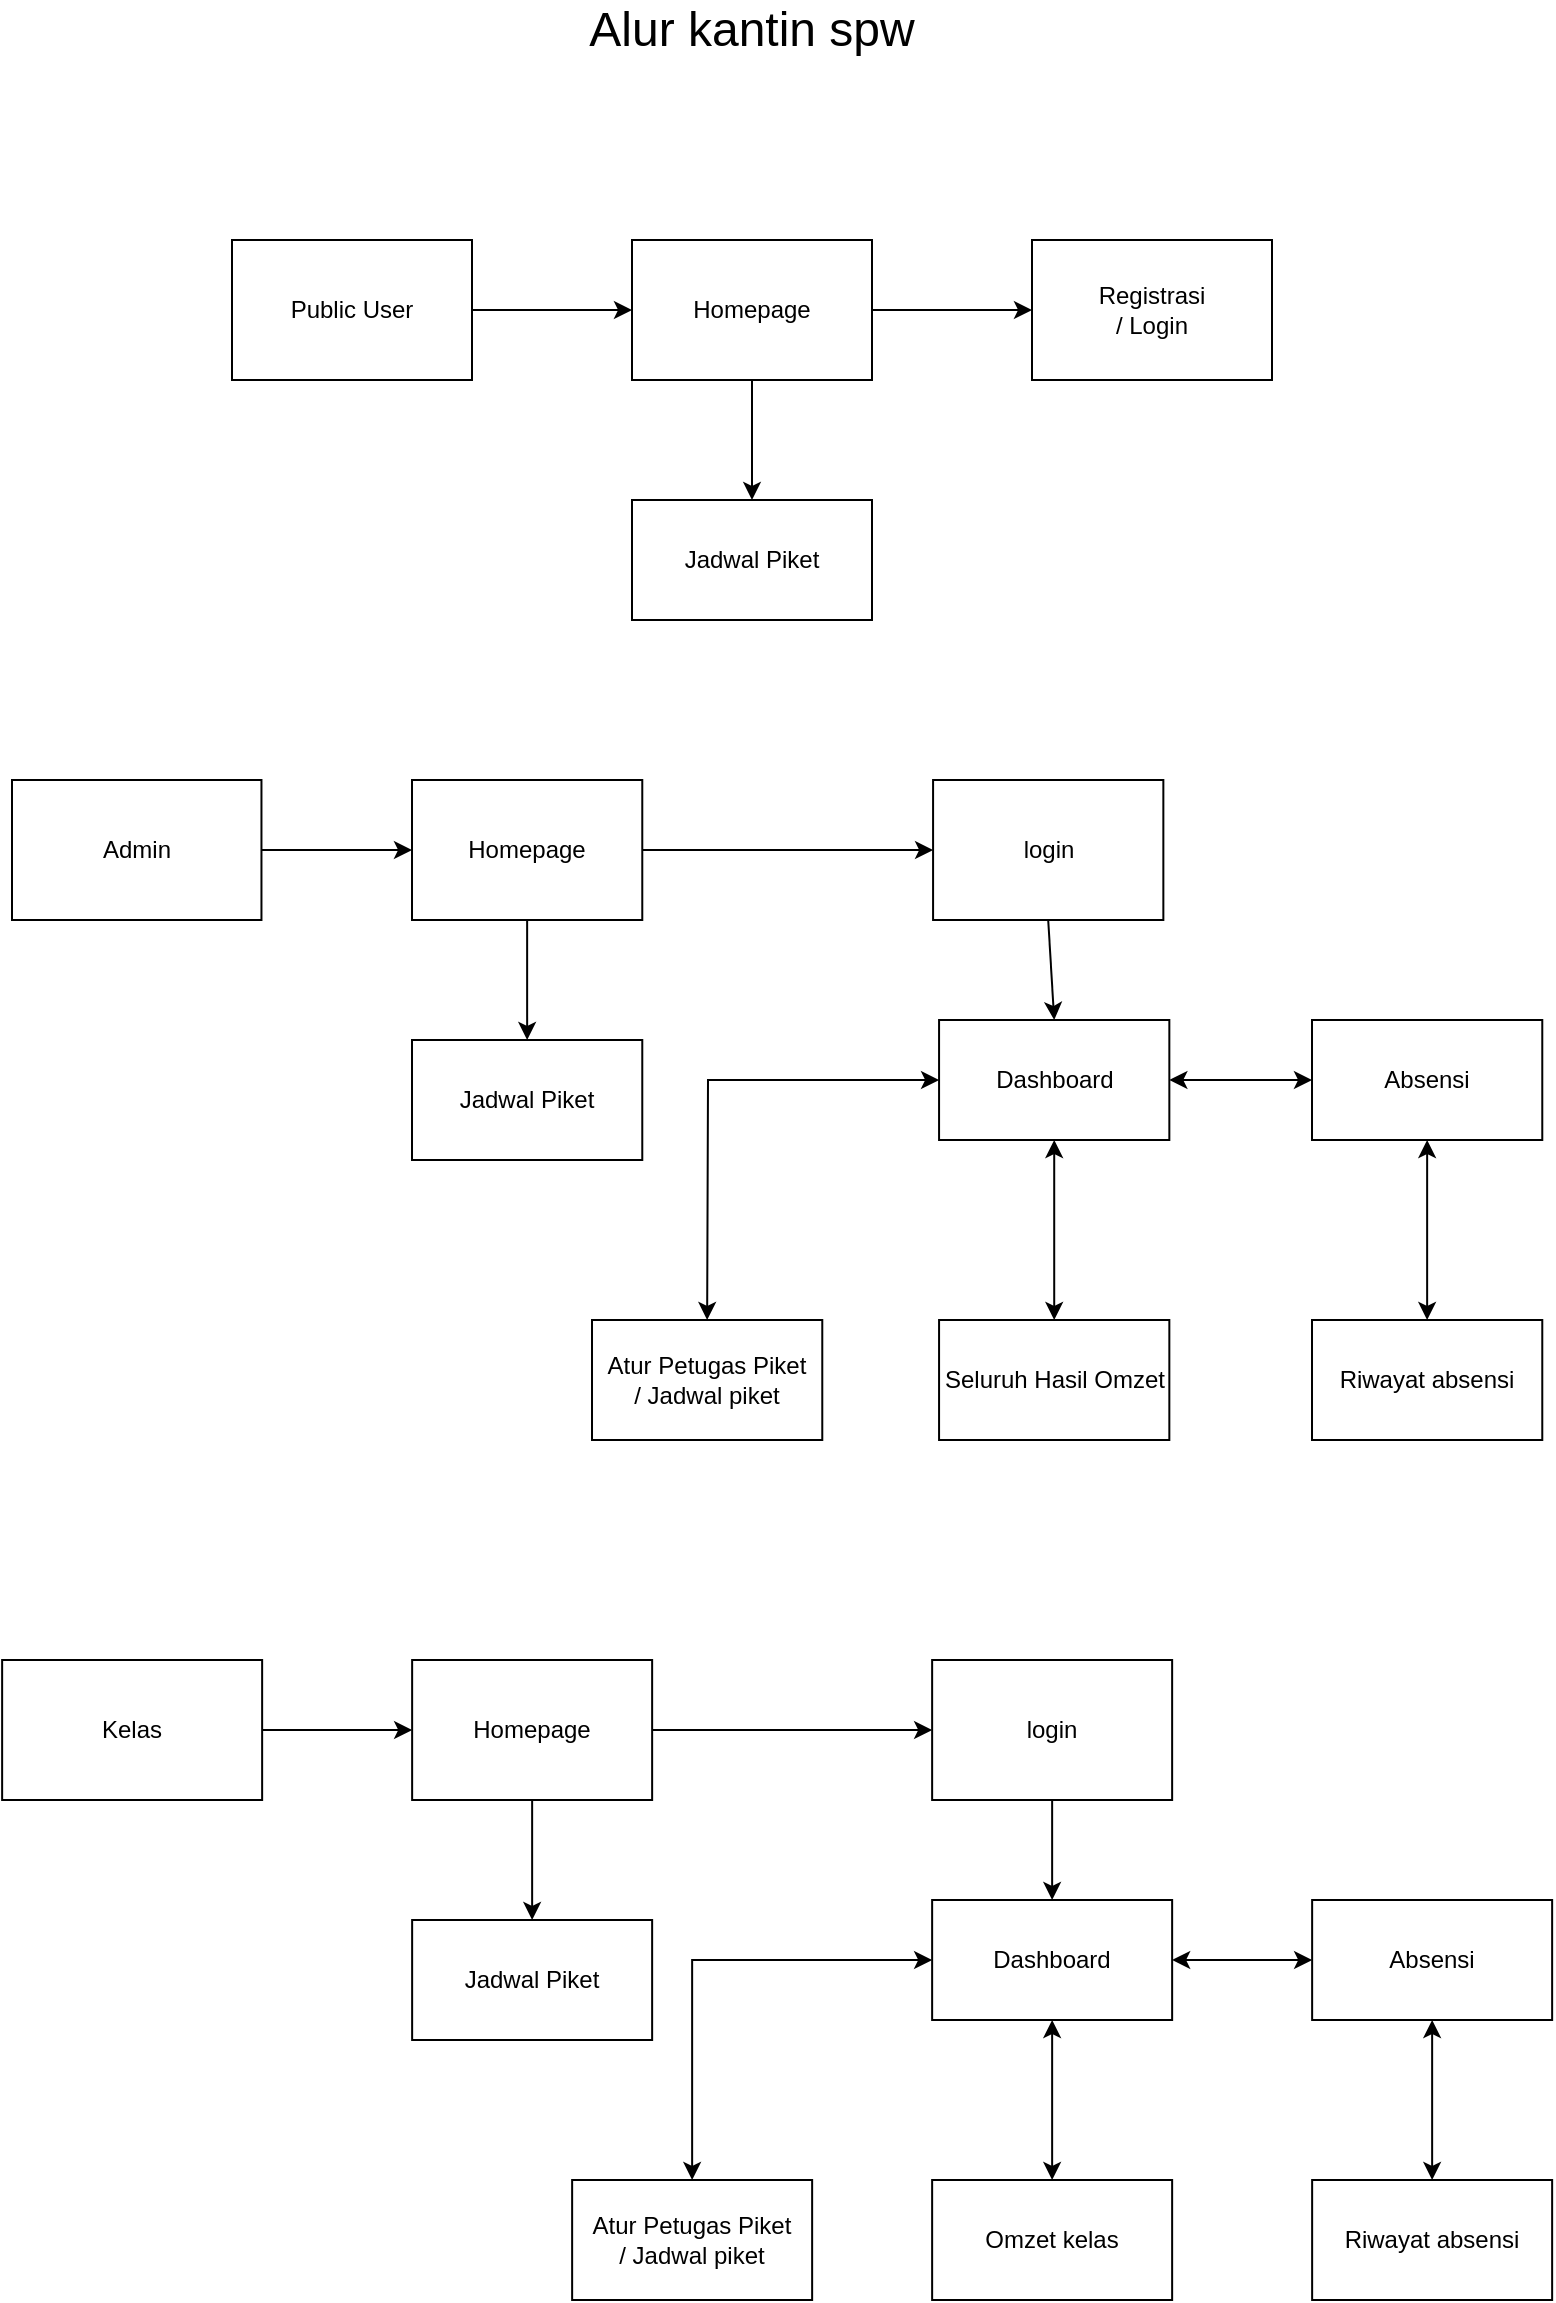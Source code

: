 <mxfile version="24.7.7">
  <diagram name="Page-1" id="KQqwuPC1CSuIkQvpYNoU">
    <mxGraphModel dx="1238" dy="738" grid="1" gridSize="10" guides="1" tooltips="1" connect="1" arrows="1" fold="1" page="1" pageScale="1" pageWidth="1100" pageHeight="1700" math="0" shadow="0">
      <root>
        <mxCell id="0" />
        <mxCell id="1" parent="0" />
        <mxCell id="cKQtbzu9N1BrgoTTlkyT-17" value="&lt;span style=&quot;font-size: 24px;&quot;&gt;Alur kantin spw&lt;/span&gt;" style="text;html=1;align=center;verticalAlign=middle;whiteSpace=wrap;rounded=0;" vertex="1" parent="1">
          <mxGeometry x="450" y="20" width="200" height="30" as="geometry" />
        </mxCell>
        <mxCell id="cKQtbzu9N1BrgoTTlkyT-105" value="" style="group" vertex="1" connectable="0" parent="1">
          <mxGeometry x="290" y="140" width="520" height="190" as="geometry" />
        </mxCell>
        <mxCell id="cKQtbzu9N1BrgoTTlkyT-10" value="" style="edgeStyle=orthogonalEdgeStyle;rounded=0;orthogonalLoop=1;jettySize=auto;html=1;" edge="1" parent="cKQtbzu9N1BrgoTTlkyT-105" source="5Kj1tjAus3_LKfWhIQ09-1" target="cKQtbzu9N1BrgoTTlkyT-9">
          <mxGeometry relative="1" as="geometry" />
        </mxCell>
        <mxCell id="5Kj1tjAus3_LKfWhIQ09-1" value="Public User" style="rounded=0;whiteSpace=wrap;html=1;container=0;" parent="cKQtbzu9N1BrgoTTlkyT-105" vertex="1">
          <mxGeometry width="120" height="70" as="geometry" />
        </mxCell>
        <mxCell id="cKQtbzu9N1BrgoTTlkyT-9" value="Homepage" style="rounded=0;whiteSpace=wrap;html=1;container=0;" vertex="1" parent="cKQtbzu9N1BrgoTTlkyT-105">
          <mxGeometry x="200" width="120" height="70" as="geometry" />
        </mxCell>
        <mxCell id="cKQtbzu9N1BrgoTTlkyT-20" value="Registrasi&lt;div&gt;/ Login&lt;/div&gt;" style="rounded=0;whiteSpace=wrap;html=1;container=0;" vertex="1" parent="cKQtbzu9N1BrgoTTlkyT-105">
          <mxGeometry x="400" width="120" height="70" as="geometry" />
        </mxCell>
        <mxCell id="cKQtbzu9N1BrgoTTlkyT-31" value="Jadwal Piket" style="rounded=0;whiteSpace=wrap;html=1;container=0;" vertex="1" parent="cKQtbzu9N1BrgoTTlkyT-105">
          <mxGeometry x="200" y="130" width="120" height="60" as="geometry" />
        </mxCell>
        <mxCell id="cKQtbzu9N1BrgoTTlkyT-69" value="" style="edgeStyle=orthogonalEdgeStyle;rounded=0;orthogonalLoop=1;jettySize=auto;html=1;entryX=0;entryY=0.5;entryDx=0;entryDy=0;exitX=1;exitY=0.5;exitDx=0;exitDy=0;" edge="1" parent="cKQtbzu9N1BrgoTTlkyT-105" source="cKQtbzu9N1BrgoTTlkyT-9" target="cKQtbzu9N1BrgoTTlkyT-20">
          <mxGeometry relative="1" as="geometry">
            <mxPoint x="130" y="45" as="sourcePoint" />
            <mxPoint x="210" y="45" as="targetPoint" />
          </mxGeometry>
        </mxCell>
        <mxCell id="cKQtbzu9N1BrgoTTlkyT-72" value="" style="endArrow=classic;html=1;rounded=0;exitX=0.5;exitY=1;exitDx=0;exitDy=0;entryX=0.5;entryY=0;entryDx=0;entryDy=0;" edge="1" parent="cKQtbzu9N1BrgoTTlkyT-105" source="cKQtbzu9N1BrgoTTlkyT-9" target="cKQtbzu9N1BrgoTTlkyT-31">
          <mxGeometry width="50" height="50" relative="1" as="geometry">
            <mxPoint x="410" y="230" as="sourcePoint" />
            <mxPoint x="460" y="180" as="targetPoint" />
          </mxGeometry>
        </mxCell>
        <mxCell id="cKQtbzu9N1BrgoTTlkyT-108" value="" style="group" vertex="1" connectable="0" parent="1">
          <mxGeometry x="180" y="410" width="765.14" height="340" as="geometry" />
        </mxCell>
        <mxCell id="cKQtbzu9N1BrgoTTlkyT-45" value="Absensi" style="rounded=0;whiteSpace=wrap;html=1;container=0;" vertex="1" parent="cKQtbzu9N1BrgoTTlkyT-108">
          <mxGeometry x="650.005" y="120" width="115.135" height="60" as="geometry" />
        </mxCell>
        <mxCell id="cKQtbzu9N1BrgoTTlkyT-81" value="" style="endArrow=classic;startArrow=classic;html=1;rounded=0;entryX=1;entryY=0.5;entryDx=0;entryDy=0;exitX=0;exitY=0.5;exitDx=0;exitDy=0;" edge="1" parent="cKQtbzu9N1BrgoTTlkyT-108" source="cKQtbzu9N1BrgoTTlkyT-45" target="cKQtbzu9N1BrgoTTlkyT-75">
          <mxGeometry width="50" height="50" relative="1" as="geometry">
            <mxPoint x="460.541" y="190" as="sourcePoint" />
            <mxPoint x="508.514" y="140" as="targetPoint" />
          </mxGeometry>
        </mxCell>
        <mxCell id="cKQtbzu9N1BrgoTTlkyT-83" value="" style="endArrow=classic;startArrow=classic;html=1;rounded=0;entryX=0.5;entryY=1;entryDx=0;entryDy=0;exitX=0.5;exitY=0;exitDx=0;exitDy=0;" edge="1" parent="cKQtbzu9N1BrgoTTlkyT-108" source="cKQtbzu9N1BrgoTTlkyT-63" target="cKQtbzu9N1BrgoTTlkyT-45">
          <mxGeometry width="50" height="50" relative="1" as="geometry">
            <mxPoint x="460.541" y="470" as="sourcePoint" />
            <mxPoint x="508.514" y="420" as="targetPoint" />
          </mxGeometry>
        </mxCell>
        <mxCell id="cKQtbzu9N1BrgoTTlkyT-63" value="Riwayat absensi" style="rounded=0;whiteSpace=wrap;html=1;container=0;" vertex="1" parent="cKQtbzu9N1BrgoTTlkyT-108">
          <mxGeometry x="650.005" y="270" width="115.135" height="60" as="geometry" />
        </mxCell>
        <mxCell id="cKQtbzu9N1BrgoTTlkyT-38" value="" style="edgeStyle=orthogonalEdgeStyle;rounded=0;orthogonalLoop=1;jettySize=auto;html=1;" edge="1" parent="cKQtbzu9N1BrgoTTlkyT-108" source="cKQtbzu9N1BrgoTTlkyT-36" target="cKQtbzu9N1BrgoTTlkyT-37">
          <mxGeometry relative="1" as="geometry" />
        </mxCell>
        <mxCell id="cKQtbzu9N1BrgoTTlkyT-36" value="Admin" style="rounded=0;whiteSpace=wrap;html=1;container=0;" vertex="1" parent="cKQtbzu9N1BrgoTTlkyT-108">
          <mxGeometry width="124.73" height="70" as="geometry" />
        </mxCell>
        <mxCell id="cKQtbzu9N1BrgoTTlkyT-37" value="Homepage" style="rounded=0;whiteSpace=wrap;html=1;container=0;" vertex="1" parent="cKQtbzu9N1BrgoTTlkyT-108">
          <mxGeometry x="200.005" width="115.135" height="70" as="geometry" />
        </mxCell>
        <mxCell id="cKQtbzu9N1BrgoTTlkyT-39" value="login" style="rounded=0;whiteSpace=wrap;html=1;container=0;" vertex="1" parent="cKQtbzu9N1BrgoTTlkyT-108">
          <mxGeometry x="460.541" width="115.135" height="70" as="geometry" />
        </mxCell>
        <mxCell id="cKQtbzu9N1BrgoTTlkyT-41" value="Jadwal Piket" style="rounded=0;whiteSpace=wrap;html=1;container=0;" vertex="1" parent="cKQtbzu9N1BrgoTTlkyT-108">
          <mxGeometry x="200.007" y="130" width="115.135" height="60" as="geometry" />
        </mxCell>
        <mxCell id="cKQtbzu9N1BrgoTTlkyT-43" value="Seluruh Hasil Omzet" style="rounded=0;whiteSpace=wrap;html=1;container=0;" vertex="1" parent="cKQtbzu9N1BrgoTTlkyT-108">
          <mxGeometry x="463.537" y="270" width="115.135" height="60" as="geometry" />
        </mxCell>
        <mxCell id="cKQtbzu9N1BrgoTTlkyT-73" value="" style="edgeStyle=orthogonalEdgeStyle;rounded=0;orthogonalLoop=1;jettySize=auto;html=1;entryX=0;entryY=0.5;entryDx=0;entryDy=0;exitX=1;exitY=0.5;exitDx=0;exitDy=0;" edge="1" parent="cKQtbzu9N1BrgoTTlkyT-108" source="cKQtbzu9N1BrgoTTlkyT-37" target="cKQtbzu9N1BrgoTTlkyT-39">
          <mxGeometry relative="1" as="geometry">
            <mxPoint x="163.108" y="-45" as="sourcePoint" />
            <mxPoint x="261.932" y="-45" as="targetPoint" />
          </mxGeometry>
        </mxCell>
        <mxCell id="cKQtbzu9N1BrgoTTlkyT-74" value="" style="endArrow=classic;html=1;rounded=0;exitX=0.5;exitY=1;exitDx=0;exitDy=0;entryX=0.5;entryY=0;entryDx=0;entryDy=0;" edge="1" parent="cKQtbzu9N1BrgoTTlkyT-108" source="cKQtbzu9N1BrgoTTlkyT-37" target="cKQtbzu9N1BrgoTTlkyT-41">
          <mxGeometry width="50" height="50" relative="1" as="geometry">
            <mxPoint x="345.405" y="140" as="sourcePoint" />
            <mxPoint x="393.378" y="90" as="targetPoint" />
          </mxGeometry>
        </mxCell>
        <mxCell id="cKQtbzu9N1BrgoTTlkyT-75" value="Dashboard" style="rounded=0;whiteSpace=wrap;html=1;container=0;" vertex="1" parent="cKQtbzu9N1BrgoTTlkyT-108">
          <mxGeometry x="463.537" y="120" width="115.135" height="60" as="geometry" />
        </mxCell>
        <mxCell id="cKQtbzu9N1BrgoTTlkyT-78" value="" style="endArrow=classic;html=1;rounded=0;exitX=0.5;exitY=1;exitDx=0;exitDy=0;entryX=0.5;entryY=0;entryDx=0;entryDy=0;" edge="1" parent="cKQtbzu9N1BrgoTTlkyT-108" source="cKQtbzu9N1BrgoTTlkyT-39" target="cKQtbzu9N1BrgoTTlkyT-75">
          <mxGeometry width="50" height="50" relative="1" as="geometry">
            <mxPoint x="460.541" y="190" as="sourcePoint" />
            <mxPoint x="508.514" y="140" as="targetPoint" />
          </mxGeometry>
        </mxCell>
        <mxCell id="cKQtbzu9N1BrgoTTlkyT-79" value="" style="endArrow=classic;startArrow=classic;html=1;rounded=0;exitX=0.5;exitY=0;exitDx=0;exitDy=0;entryX=0.5;entryY=1;entryDx=0;entryDy=0;" edge="1" parent="cKQtbzu9N1BrgoTTlkyT-108" source="cKQtbzu9N1BrgoTTlkyT-43" target="cKQtbzu9N1BrgoTTlkyT-75">
          <mxGeometry width="50" height="50" relative="1" as="geometry">
            <mxPoint x="460.541" y="190" as="sourcePoint" />
            <mxPoint x="508.514" y="140" as="targetPoint" />
          </mxGeometry>
        </mxCell>
        <mxCell id="cKQtbzu9N1BrgoTTlkyT-84" value="" style="endArrow=classic;startArrow=classic;html=1;rounded=0;entryX=0;entryY=0.5;entryDx=0;entryDy=0;exitX=0.5;exitY=0;exitDx=0;exitDy=0;" edge="1" parent="cKQtbzu9N1BrgoTTlkyT-108" source="cKQtbzu9N1BrgoTTlkyT-85" target="cKQtbzu9N1BrgoTTlkyT-75">
          <mxGeometry width="50" height="50" relative="1" as="geometry">
            <mxPoint x="297.432" y="210" as="sourcePoint" />
            <mxPoint x="508.514" y="280" as="targetPoint" />
            <Array as="points">
              <mxPoint x="348" y="150" />
            </Array>
          </mxGeometry>
        </mxCell>
        <mxCell id="cKQtbzu9N1BrgoTTlkyT-85" value="Atur Petugas Piket&lt;div&gt;/ Jadwal piket&lt;/div&gt;" style="rounded=0;whiteSpace=wrap;html=1;container=0;" vertex="1" parent="cKQtbzu9N1BrgoTTlkyT-108">
          <mxGeometry x="290.004" y="270" width="115.135" height="60" as="geometry" />
        </mxCell>
        <mxCell id="cKQtbzu9N1BrgoTTlkyT-109" value="" style="group" vertex="1" connectable="0" parent="1">
          <mxGeometry x="175.07" y="850" width="775" height="320" as="geometry" />
        </mxCell>
        <mxCell id="cKQtbzu9N1BrgoTTlkyT-89" value="Kelas" style="rounded=0;whiteSpace=wrap;html=1;container=0;" vertex="1" parent="cKQtbzu9N1BrgoTTlkyT-109">
          <mxGeometry width="130" height="70" as="geometry" />
        </mxCell>
        <mxCell id="cKQtbzu9N1BrgoTTlkyT-88" value="" style="edgeStyle=orthogonalEdgeStyle;rounded=0;orthogonalLoop=1;jettySize=auto;html=1;" edge="1" parent="cKQtbzu9N1BrgoTTlkyT-109" source="cKQtbzu9N1BrgoTTlkyT-89" target="cKQtbzu9N1BrgoTTlkyT-90">
          <mxGeometry relative="1" as="geometry" />
        </mxCell>
        <mxCell id="cKQtbzu9N1BrgoTTlkyT-90" value="Homepage" style="rounded=0;whiteSpace=wrap;html=1;container=0;" vertex="1" parent="cKQtbzu9N1BrgoTTlkyT-109">
          <mxGeometry x="205" width="120" height="70" as="geometry" />
        </mxCell>
        <mxCell id="cKQtbzu9N1BrgoTTlkyT-91" value="login" style="rounded=0;whiteSpace=wrap;html=1;container=0;" vertex="1" parent="cKQtbzu9N1BrgoTTlkyT-109">
          <mxGeometry x="465" width="120" height="70" as="geometry" />
        </mxCell>
        <mxCell id="cKQtbzu9N1BrgoTTlkyT-92" value="Jadwal Piket" style="rounded=0;whiteSpace=wrap;html=1;container=0;" vertex="1" parent="cKQtbzu9N1BrgoTTlkyT-109">
          <mxGeometry x="205" y="130" width="120" height="60" as="geometry" />
        </mxCell>
        <mxCell id="cKQtbzu9N1BrgoTTlkyT-93" value="Omzet kelas" style="rounded=0;whiteSpace=wrap;html=1;container=0;" vertex="1" parent="cKQtbzu9N1BrgoTTlkyT-109">
          <mxGeometry x="465" y="260" width="120" height="60" as="geometry" />
        </mxCell>
        <mxCell id="cKQtbzu9N1BrgoTTlkyT-95" value="Riwayat absensi" style="rounded=0;whiteSpace=wrap;html=1;container=0;" vertex="1" parent="cKQtbzu9N1BrgoTTlkyT-109">
          <mxGeometry x="655" y="260" width="120" height="60" as="geometry" />
        </mxCell>
        <mxCell id="cKQtbzu9N1BrgoTTlkyT-96" value="" style="edgeStyle=orthogonalEdgeStyle;rounded=0;orthogonalLoop=1;jettySize=auto;html=1;entryX=0;entryY=0.5;entryDx=0;entryDy=0;exitX=1;exitY=0.5;exitDx=0;exitDy=0;" edge="1" parent="cKQtbzu9N1BrgoTTlkyT-109" source="cKQtbzu9N1BrgoTTlkyT-90" target="cKQtbzu9N1BrgoTTlkyT-91">
          <mxGeometry relative="1" as="geometry">
            <mxPoint x="170" y="-45" as="sourcePoint" />
            <mxPoint x="273" y="-45" as="targetPoint" />
          </mxGeometry>
        </mxCell>
        <mxCell id="cKQtbzu9N1BrgoTTlkyT-97" value="" style="endArrow=classic;html=1;rounded=0;entryX=0.5;entryY=0;entryDx=0;entryDy=0;" edge="1" parent="cKQtbzu9N1BrgoTTlkyT-109" target="cKQtbzu9N1BrgoTTlkyT-92">
          <mxGeometry width="50" height="50" relative="1" as="geometry">
            <mxPoint x="265" y="70" as="sourcePoint" />
            <mxPoint x="410" y="90" as="targetPoint" />
          </mxGeometry>
        </mxCell>
        <mxCell id="cKQtbzu9N1BrgoTTlkyT-98" value="Dashboard" style="rounded=0;whiteSpace=wrap;html=1;container=0;" vertex="1" parent="cKQtbzu9N1BrgoTTlkyT-109">
          <mxGeometry x="465" y="120" width="120" height="60" as="geometry" />
        </mxCell>
        <mxCell id="cKQtbzu9N1BrgoTTlkyT-99" value="" style="endArrow=classic;html=1;rounded=0;exitX=0.5;exitY=1;exitDx=0;exitDy=0;entryX=0.5;entryY=0;entryDx=0;entryDy=0;" edge="1" parent="cKQtbzu9N1BrgoTTlkyT-109" source="cKQtbzu9N1BrgoTTlkyT-91" target="cKQtbzu9N1BrgoTTlkyT-98">
          <mxGeometry width="50" height="50" relative="1" as="geometry">
            <mxPoint x="480" y="190" as="sourcePoint" />
            <mxPoint x="530" y="140" as="targetPoint" />
          </mxGeometry>
        </mxCell>
        <mxCell id="cKQtbzu9N1BrgoTTlkyT-100" value="" style="endArrow=classic;startArrow=classic;html=1;rounded=0;exitX=0.5;exitY=0;exitDx=0;exitDy=0;entryX=0.5;entryY=1;entryDx=0;entryDy=0;" edge="1" parent="cKQtbzu9N1BrgoTTlkyT-109" source="cKQtbzu9N1BrgoTTlkyT-93" target="cKQtbzu9N1BrgoTTlkyT-98">
          <mxGeometry width="50" height="50" relative="1" as="geometry">
            <mxPoint x="480" y="190" as="sourcePoint" />
            <mxPoint x="530" y="140" as="targetPoint" />
          </mxGeometry>
        </mxCell>
        <mxCell id="cKQtbzu9N1BrgoTTlkyT-103" value="" style="endArrow=classic;startArrow=classic;html=1;rounded=0;entryX=0;entryY=0.5;entryDx=0;entryDy=0;exitX=0.5;exitY=0;exitDx=0;exitDy=0;" edge="1" parent="cKQtbzu9N1BrgoTTlkyT-109" source="cKQtbzu9N1BrgoTTlkyT-104" target="cKQtbzu9N1BrgoTTlkyT-98">
          <mxGeometry width="50" height="50" relative="1" as="geometry">
            <mxPoint x="310" y="210" as="sourcePoint" />
            <mxPoint x="530" y="280" as="targetPoint" />
            <Array as="points">
              <mxPoint x="345" y="150" />
            </Array>
          </mxGeometry>
        </mxCell>
        <mxCell id="cKQtbzu9N1BrgoTTlkyT-104" value="Atur Petugas Piket&lt;div&gt;/ Jadwal piket&lt;/div&gt;" style="rounded=0;whiteSpace=wrap;html=1;container=0;" vertex="1" parent="cKQtbzu9N1BrgoTTlkyT-109">
          <mxGeometry x="285" y="260" width="120" height="60" as="geometry" />
        </mxCell>
        <mxCell id="cKQtbzu9N1BrgoTTlkyT-94" value="Absensi" style="rounded=0;whiteSpace=wrap;html=1;container=0;" vertex="1" parent="cKQtbzu9N1BrgoTTlkyT-109">
          <mxGeometry x="655" y="120" width="120" height="60" as="geometry" />
        </mxCell>
        <mxCell id="cKQtbzu9N1BrgoTTlkyT-102" value="" style="endArrow=classic;startArrow=classic;html=1;rounded=0;entryX=0.5;entryY=1;entryDx=0;entryDy=0;exitX=0.5;exitY=0;exitDx=0;exitDy=0;" edge="1" parent="cKQtbzu9N1BrgoTTlkyT-109" source="cKQtbzu9N1BrgoTTlkyT-95" target="cKQtbzu9N1BrgoTTlkyT-94">
          <mxGeometry width="50" height="50" relative="1" as="geometry">
            <mxPoint x="480" y="470" as="sourcePoint" />
            <mxPoint x="530" y="420" as="targetPoint" />
          </mxGeometry>
        </mxCell>
        <mxCell id="cKQtbzu9N1BrgoTTlkyT-101" value="" style="endArrow=classic;startArrow=classic;html=1;rounded=0;entryX=1;entryY=0.5;entryDx=0;entryDy=0;exitX=0;exitY=0.5;exitDx=0;exitDy=0;" edge="1" parent="cKQtbzu9N1BrgoTTlkyT-109" source="cKQtbzu9N1BrgoTTlkyT-94" target="cKQtbzu9N1BrgoTTlkyT-98">
          <mxGeometry width="50" height="50" relative="1" as="geometry">
            <mxPoint x="480" y="190" as="sourcePoint" />
            <mxPoint x="530" y="140" as="targetPoint" />
          </mxGeometry>
        </mxCell>
      </root>
    </mxGraphModel>
  </diagram>
</mxfile>
